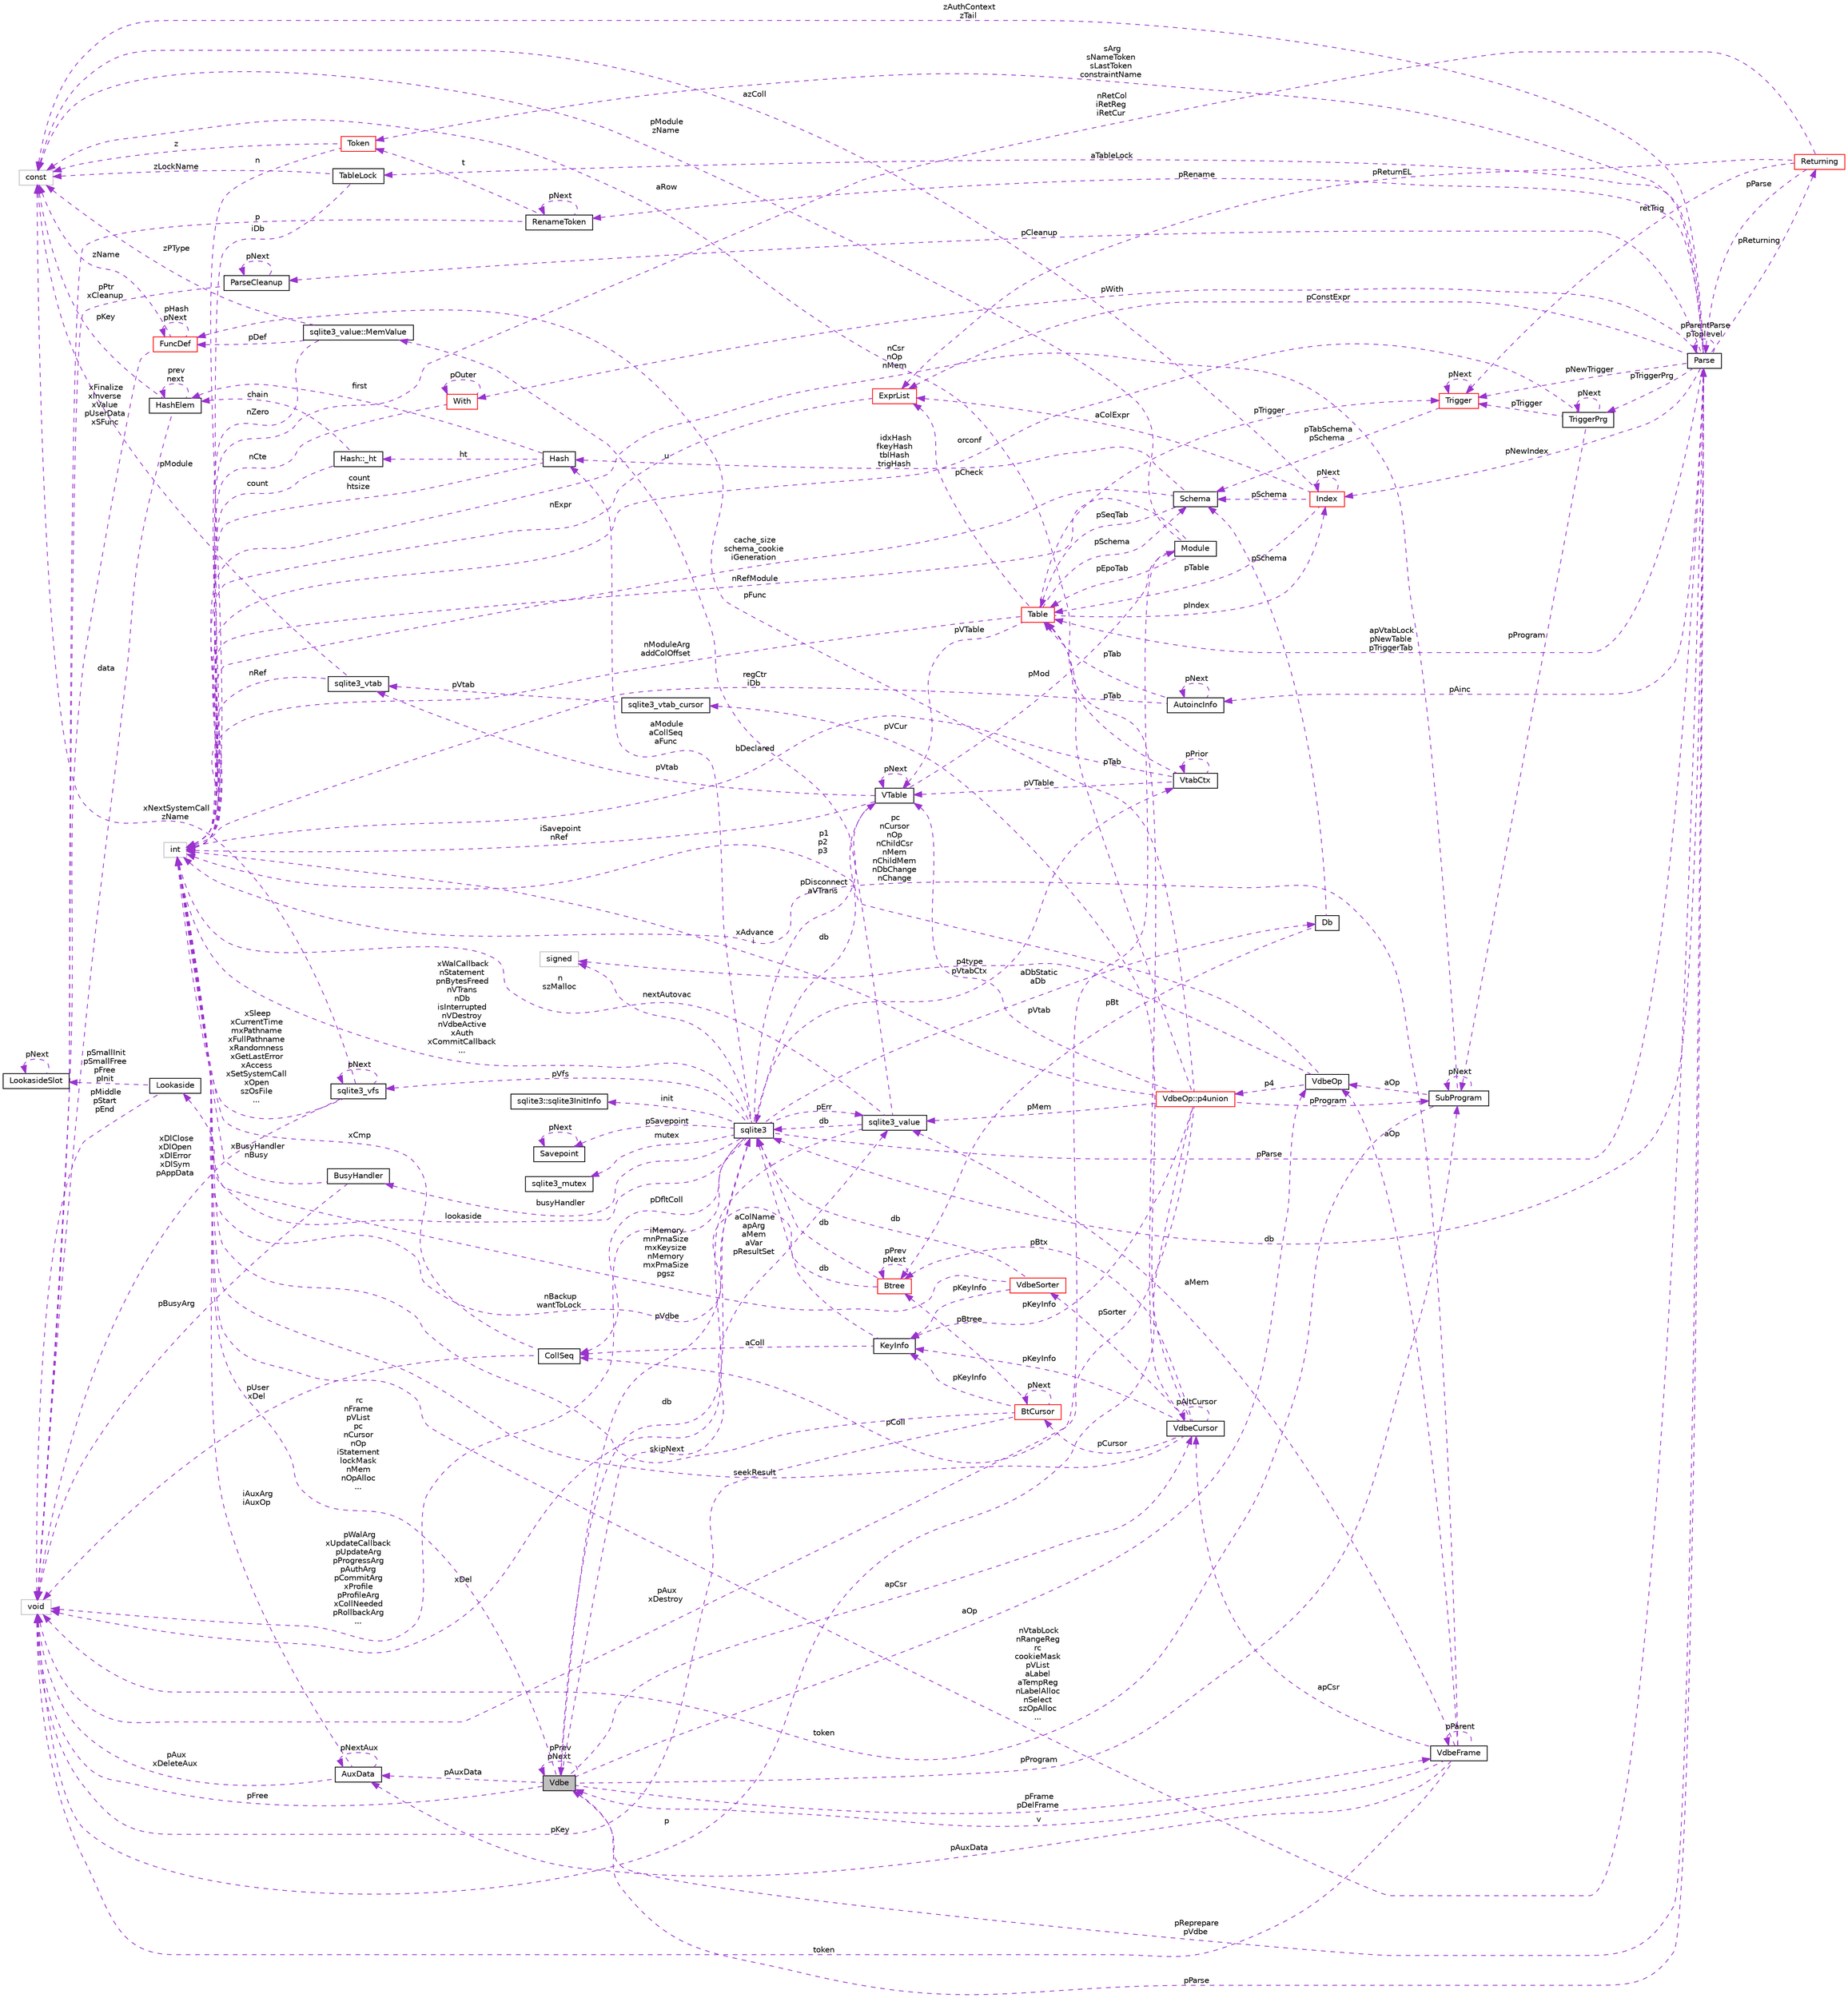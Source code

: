 digraph "Vdbe"
{
 // LATEX_PDF_SIZE
  edge [fontname="Helvetica",fontsize="10",labelfontname="Helvetica",labelfontsize="10"];
  node [fontname="Helvetica",fontsize="10",shape=record];
  rankdir="LR";
  Node1 [label="Vdbe",height=0.2,width=0.4,color="black", fillcolor="grey75", style="filled", fontcolor="black",tooltip=" "];
  Node1 -> Node1 [dir="back",color="darkorchid3",fontsize="10",style="dashed",label=" pPrev\npNext" ,fontname="Helvetica"];
  Node2 -> Node1 [dir="back",color="darkorchid3",fontsize="10",style="dashed",label=" db" ,fontname="Helvetica"];
  Node2 [label="sqlite3",height=0.2,width=0.4,color="black", fillcolor="white", style="filled",URL="$structsqlite3.html",tooltip=" "];
  Node1 -> Node2 [dir="back",color="darkorchid3",fontsize="10",style="dashed",label=" pVdbe" ,fontname="Helvetica"];
  Node3 -> Node2 [dir="back",color="darkorchid3",fontsize="10",style="dashed",label=" pSavepoint" ,fontname="Helvetica"];
  Node3 [label="Savepoint",height=0.2,width=0.4,color="black", fillcolor="white", style="filled",URL="$structSavepoint.html",tooltip=" "];
  Node3 -> Node3 [dir="back",color="darkorchid3",fontsize="10",style="dashed",label=" pNext" ,fontname="Helvetica"];
  Node4 -> Node2 [dir="back",color="darkorchid3",fontsize="10",style="dashed",label=" pWalArg\nxUpdateCallback\npUpdateArg\npProgressArg\npAuthArg\npCommitArg\nxProfile\npProfileArg\nxCollNeeded\npRollbackArg\n..." ,fontname="Helvetica"];
  Node4 [label="void",height=0.2,width=0.4,color="grey75", fillcolor="white", style="filled",tooltip=" "];
  Node5 -> Node2 [dir="back",color="darkorchid3",fontsize="10",style="dashed",label=" lookaside" ,fontname="Helvetica"];
  Node5 [label="Lookaside",height=0.2,width=0.4,color="black", fillcolor="white", style="filled",URL="$structLookaside.html",tooltip=" "];
  Node4 -> Node5 [dir="back",color="darkorchid3",fontsize="10",style="dashed",label=" pMiddle\npStart\npEnd" ,fontname="Helvetica"];
  Node6 -> Node5 [dir="back",color="darkorchid3",fontsize="10",style="dashed",label=" pSmallInit\npSmallFree\npFree\npInit" ,fontname="Helvetica"];
  Node6 [label="LookasideSlot",height=0.2,width=0.4,color="black", fillcolor="white", style="filled",URL="$structLookasideSlot.html",tooltip=" "];
  Node6 -> Node6 [dir="back",color="darkorchid3",fontsize="10",style="dashed",label=" pNext" ,fontname="Helvetica"];
  Node7 -> Node2 [dir="back",color="darkorchid3",fontsize="10",style="dashed",label=" pErr" ,fontname="Helvetica"];
  Node7 [label="sqlite3_value",height=0.2,width=0.4,color="black", fillcolor="white", style="filled",URL="$structsqlite3__value.html",tooltip=" "];
  Node2 -> Node7 [dir="back",color="darkorchid3",fontsize="10",style="dashed",label=" db" ,fontname="Helvetica"];
  Node4 -> Node7 [dir="back",color="darkorchid3",fontsize="10",style="dashed",label=" xDel" ,fontname="Helvetica"];
  Node8 -> Node7 [dir="back",color="darkorchid3",fontsize="10",style="dashed",label=" u" ,fontname="Helvetica"];
  Node8 [label="sqlite3_value::MemValue",height=0.2,width=0.4,color="black", fillcolor="white", style="filled",URL="$unionsqlite3__value_1_1MemValue.html",tooltip=" "];
  Node9 -> Node8 [dir="back",color="darkorchid3",fontsize="10",style="dashed",label=" nZero" ,fontname="Helvetica"];
  Node9 [label="int",height=0.2,width=0.4,color="grey75", fillcolor="white", style="filled",tooltip=" "];
  Node10 -> Node8 [dir="back",color="darkorchid3",fontsize="10",style="dashed",label=" zPType" ,fontname="Helvetica"];
  Node10 [label="const",height=0.2,width=0.4,color="grey75", fillcolor="white", style="filled",tooltip=" "];
  Node11 -> Node8 [dir="back",color="darkorchid3",fontsize="10",style="dashed",label=" pDef" ,fontname="Helvetica"];
  Node11 [label="FuncDef",height=0.2,width=0.4,color="red", fillcolor="white", style="filled",URL="$structFuncDef.html",tooltip=" "];
  Node4 -> Node11 [dir="back",color="darkorchid3",fontsize="10",style="dashed",label=" xFinalize\nxInverse\nxValue\npUserData\nxSFunc" ,fontname="Helvetica"];
  Node10 -> Node11 [dir="back",color="darkorchid3",fontsize="10",style="dashed",label=" zName" ,fontname="Helvetica"];
  Node11 -> Node11 [dir="back",color="darkorchid3",fontsize="10",style="dashed",label=" pHash\npNext" ,fontname="Helvetica"];
  Node9 -> Node7 [dir="back",color="darkorchid3",fontsize="10",style="dashed",label=" n\nszMalloc" ,fontname="Helvetica"];
  Node13 -> Node2 [dir="back",color="darkorchid3",fontsize="10",style="dashed",label=" mutex" ,fontname="Helvetica"];
  Node13 [label="sqlite3_mutex",height=0.2,width=0.4,color="black", fillcolor="white", style="filled",URL="$structsqlite3__mutex.html",tooltip=" "];
  Node14 -> Node2 [dir="back",color="darkorchid3",fontsize="10",style="dashed",label=" pVfs" ,fontname="Helvetica"];
  Node14 [label="sqlite3_vfs",height=0.2,width=0.4,color="black", fillcolor="white", style="filled",URL="$structsqlite3__vfs.html",tooltip=" "];
  Node4 -> Node14 [dir="back",color="darkorchid3",fontsize="10",style="dashed",label=" xDlClose\nxDlOpen\nxDlError\nxDlSym\npAppData" ,fontname="Helvetica"];
  Node14 -> Node14 [dir="back",color="darkorchid3",fontsize="10",style="dashed",label=" pNext" ,fontname="Helvetica"];
  Node9 -> Node14 [dir="back",color="darkorchid3",fontsize="10",style="dashed",label=" xSleep\nxCurrentTime\nmxPathname\nxFullPathname\nxRandomness\nxGetLastError\nxAccess\nxSetSystemCall\nxOpen\nszOsFile\n..." ,fontname="Helvetica"];
  Node10 -> Node14 [dir="back",color="darkorchid3",fontsize="10",style="dashed",label=" xNextSystemCall\nzName" ,fontname="Helvetica"];
  Node15 -> Node2 [dir="back",color="darkorchid3",fontsize="10",style="dashed",label=" init" ,fontname="Helvetica"];
  Node15 [label="sqlite3::sqlite3InitInfo",height=0.2,width=0.4,color="black", fillcolor="white", style="filled",URL="$structsqlite3_1_1sqlite3InitInfo.html",tooltip=" "];
  Node16 -> Node2 [dir="back",color="darkorchid3",fontsize="10",style="dashed",label=" busyHandler" ,fontname="Helvetica"];
  Node16 [label="BusyHandler",height=0.2,width=0.4,color="black", fillcolor="white", style="filled",URL="$structBusyHandler.html",tooltip=" "];
  Node4 -> Node16 [dir="back",color="darkorchid3",fontsize="10",style="dashed",label=" pBusyArg" ,fontname="Helvetica"];
  Node9 -> Node16 [dir="back",color="darkorchid3",fontsize="10",style="dashed",label=" xBusyHandler\nnBusy" ,fontname="Helvetica"];
  Node17 -> Node2 [dir="back",color="darkorchid3",fontsize="10",style="dashed",label=" pVtabCtx" ,fontname="Helvetica"];
  Node17 [label="VtabCtx",height=0.2,width=0.4,color="black", fillcolor="white", style="filled",URL="$structVtabCtx.html",tooltip=" "];
  Node17 -> Node17 [dir="back",color="darkorchid3",fontsize="10",style="dashed",label=" pPrior" ,fontname="Helvetica"];
  Node9 -> Node17 [dir="back",color="darkorchid3",fontsize="10",style="dashed",label=" bDeclared" ,fontname="Helvetica"];
  Node18 -> Node17 [dir="back",color="darkorchid3",fontsize="10",style="dashed",label=" pVTable" ,fontname="Helvetica"];
  Node18 [label="VTable",height=0.2,width=0.4,color="black", fillcolor="white", style="filled",URL="$structVTable.html",tooltip=" "];
  Node2 -> Node18 [dir="back",color="darkorchid3",fontsize="10",style="dashed",label=" db" ,fontname="Helvetica"];
  Node18 -> Node18 [dir="back",color="darkorchid3",fontsize="10",style="dashed",label=" pNext" ,fontname="Helvetica"];
  Node9 -> Node18 [dir="back",color="darkorchid3",fontsize="10",style="dashed",label=" iSavepoint\nnRef" ,fontname="Helvetica"];
  Node19 -> Node18 [dir="back",color="darkorchid3",fontsize="10",style="dashed",label=" pMod" ,fontname="Helvetica"];
  Node19 [label="Module",height=0.2,width=0.4,color="black", fillcolor="white", style="filled",URL="$structModule.html",tooltip=" "];
  Node4 -> Node19 [dir="back",color="darkorchid3",fontsize="10",style="dashed",label=" pAux\nxDestroy" ,fontname="Helvetica"];
  Node9 -> Node19 [dir="back",color="darkorchid3",fontsize="10",style="dashed",label=" nRefModule" ,fontname="Helvetica"];
  Node20 -> Node19 [dir="back",color="darkorchid3",fontsize="10",style="dashed",label=" pEpoTab" ,fontname="Helvetica"];
  Node20 [label="Table",height=0.2,width=0.4,color="red", fillcolor="white", style="filled",URL="$structTable.html",tooltip=" "];
  Node21 -> Node20 [dir="back",color="darkorchid3",fontsize="10",style="dashed",label=" pSchema" ,fontname="Helvetica"];
  Node21 [label="Schema",height=0.2,width=0.4,color="black", fillcolor="white", style="filled",URL="$structSchema.html",tooltip=" "];
  Node9 -> Node21 [dir="back",color="darkorchid3",fontsize="10",style="dashed",label=" cache_size\nschema_cookie\niGeneration" ,fontname="Helvetica"];
  Node20 -> Node21 [dir="back",color="darkorchid3",fontsize="10",style="dashed",label=" pSeqTab" ,fontname="Helvetica"];
  Node22 -> Node21 [dir="back",color="darkorchid3",fontsize="10",style="dashed",label=" idxHash\nfkeyHash\ntblHash\ntrigHash" ,fontname="Helvetica"];
  Node22 [label="Hash",height=0.2,width=0.4,color="black", fillcolor="white", style="filled",URL="$structHash.html",tooltip=" "];
  Node23 -> Node22 [dir="back",color="darkorchid3",fontsize="10",style="dashed",label=" ht" ,fontname="Helvetica"];
  Node23 [label="Hash::_ht",height=0.2,width=0.4,color="black", fillcolor="white", style="filled",URL="$structHash_1_1__ht.html",tooltip=" "];
  Node9 -> Node23 [dir="back",color="darkorchid3",fontsize="10",style="dashed",label=" count" ,fontname="Helvetica"];
  Node24 -> Node23 [dir="back",color="darkorchid3",fontsize="10",style="dashed",label=" chain" ,fontname="Helvetica"];
  Node24 [label="HashElem",height=0.2,width=0.4,color="black", fillcolor="white", style="filled",URL="$structHashElem.html",tooltip=" "];
  Node4 -> Node24 [dir="back",color="darkorchid3",fontsize="10",style="dashed",label=" data" ,fontname="Helvetica"];
  Node24 -> Node24 [dir="back",color="darkorchid3",fontsize="10",style="dashed",label=" prev\nnext" ,fontname="Helvetica"];
  Node10 -> Node24 [dir="back",color="darkorchid3",fontsize="10",style="dashed",label=" pKey" ,fontname="Helvetica"];
  Node9 -> Node22 [dir="back",color="darkorchid3",fontsize="10",style="dashed",label=" count\nhtsize" ,fontname="Helvetica"];
  Node24 -> Node22 [dir="back",color="darkorchid3",fontsize="10",style="dashed",label=" first" ,fontname="Helvetica"];
  Node18 -> Node20 [dir="back",color="darkorchid3",fontsize="10",style="dashed",label=" pVTable" ,fontname="Helvetica"];
  Node9 -> Node20 [dir="back",color="darkorchid3",fontsize="10",style="dashed",label=" nModuleArg\naddColOffset" ,fontname="Helvetica"];
  Node44 -> Node20 [dir="back",color="darkorchid3",fontsize="10",style="dashed",label=" pTrigger" ,fontname="Helvetica"];
  Node44 [label="Trigger",height=0.2,width=0.4,color="red", fillcolor="white", style="filled",URL="$structTrigger.html",tooltip=" "];
  Node21 -> Node44 [dir="back",color="darkorchid3",fontsize="10",style="dashed",label=" pTabSchema\npSchema" ,fontname="Helvetica"];
  Node44 -> Node44 [dir="back",color="darkorchid3",fontsize="10",style="dashed",label=" pNext" ,fontname="Helvetica"];
  Node30 -> Node20 [dir="back",color="darkorchid3",fontsize="10",style="dashed",label=" pCheck" ,fontname="Helvetica"];
  Node30 [label="ExprList",height=0.2,width=0.4,color="red", fillcolor="white", style="filled",URL="$structExprList.html",tooltip=" "];
  Node9 -> Node30 [dir="back",color="darkorchid3",fontsize="10",style="dashed",label=" nExpr" ,fontname="Helvetica"];
  Node40 -> Node20 [dir="back",color="darkorchid3",fontsize="10",style="dashed",label=" pIndex" ,fontname="Helvetica"];
  Node40 [label="Index",height=0.2,width=0.4,color="red", fillcolor="white", style="filled",URL="$structIndex.html",tooltip=" "];
  Node21 -> Node40 [dir="back",color="darkorchid3",fontsize="10",style="dashed",label=" pSchema" ,fontname="Helvetica"];
  Node20 -> Node40 [dir="back",color="darkorchid3",fontsize="10",style="dashed",label=" pTable" ,fontname="Helvetica"];
  Node30 -> Node40 [dir="back",color="darkorchid3",fontsize="10",style="dashed",label=" aColExpr" ,fontname="Helvetica"];
  Node10 -> Node40 [dir="back",color="darkorchid3",fontsize="10",style="dashed",label=" azColl" ,fontname="Helvetica"];
  Node40 -> Node40 [dir="back",color="darkorchid3",fontsize="10",style="dashed",label=" pNext" ,fontname="Helvetica"];
  Node10 -> Node19 [dir="back",color="darkorchid3",fontsize="10",style="dashed",label=" pModule\nzName" ,fontname="Helvetica"];
  Node47 -> Node18 [dir="back",color="darkorchid3",fontsize="10",style="dashed",label=" pVtab" ,fontname="Helvetica"];
  Node47 [label="sqlite3_vtab",height=0.2,width=0.4,color="black", fillcolor="white", style="filled",URL="$structsqlite3__vtab.html",tooltip=" "];
  Node9 -> Node47 [dir="back",color="darkorchid3",fontsize="10",style="dashed",label=" nRef" ,fontname="Helvetica"];
  Node10 -> Node47 [dir="back",color="darkorchid3",fontsize="10",style="dashed",label=" pModule" ,fontname="Helvetica"];
  Node20 -> Node17 [dir="back",color="darkorchid3",fontsize="10",style="dashed",label=" pTab" ,fontname="Helvetica"];
  Node48 -> Node2 [dir="back",color="darkorchid3",fontsize="10",style="dashed",label=" pDfltColl" ,fontname="Helvetica"];
  Node48 [label="CollSeq",height=0.2,width=0.4,color="black", fillcolor="white", style="filled",URL="$structCollSeq.html",tooltip=" "];
  Node4 -> Node48 [dir="back",color="darkorchid3",fontsize="10",style="dashed",label=" pUser\nxDel" ,fontname="Helvetica"];
  Node9 -> Node48 [dir="back",color="darkorchid3",fontsize="10",style="dashed",label=" xCmp" ,fontname="Helvetica"];
  Node18 -> Node2 [dir="back",color="darkorchid3",fontsize="10",style="dashed",label=" pDisconnect\naVTrans" ,fontname="Helvetica"];
  Node9 -> Node2 [dir="back",color="darkorchid3",fontsize="10",style="dashed",label=" xWalCallback\nnStatement\npnBytesFreed\nnVTrans\nnDb\nisInterrupted\nnVDestroy\nnVdbeActive\nxAuth\nxCommitCallback\n..." ,fontname="Helvetica"];
  Node49 -> Node2 [dir="back",color="darkorchid3",fontsize="10",style="dashed",label=" nextAutovac" ,fontname="Helvetica"];
  Node49 [label="signed",height=0.2,width=0.4,color="grey75", fillcolor="white", style="filled",tooltip=" "];
  Node50 -> Node2 [dir="back",color="darkorchid3",fontsize="10",style="dashed",label=" aDbStatic\naDb" ,fontname="Helvetica"];
  Node50 [label="Db",height=0.2,width=0.4,color="black", fillcolor="white", style="filled",URL="$structDb.html",tooltip=" "];
  Node21 -> Node50 [dir="back",color="darkorchid3",fontsize="10",style="dashed",label=" pSchema" ,fontname="Helvetica"];
  Node51 -> Node50 [dir="back",color="darkorchid3",fontsize="10",style="dashed",label=" pBt" ,fontname="Helvetica"];
  Node51 [label="Btree",height=0.2,width=0.4,color="red", fillcolor="white", style="filled",URL="$structBtree.html",tooltip=" "];
  Node2 -> Node51 [dir="back",color="darkorchid3",fontsize="10",style="dashed",label=" db" ,fontname="Helvetica"];
  Node9 -> Node51 [dir="back",color="darkorchid3",fontsize="10",style="dashed",label=" nBackup\nwantToLock" ,fontname="Helvetica"];
  Node51 -> Node51 [dir="back",color="darkorchid3",fontsize="10",style="dashed",label=" pPrev\npNext" ,fontname="Helvetica"];
  Node22 -> Node2 [dir="back",color="darkorchid3",fontsize="10",style="dashed",label=" aModule\naCollSeq\naFunc" ,fontname="Helvetica"];
  Node68 -> Node2 [dir="back",color="darkorchid3",fontsize="10",style="dashed",label=" pParse" ,fontname="Helvetica"];
  Node68 [label="Parse",height=0.2,width=0.4,color="black", fillcolor="white", style="filled",URL="$structParse.html",tooltip=" "];
  Node1 -> Node68 [dir="back",color="darkorchid3",fontsize="10",style="dashed",label=" pReprepare\npVdbe" ,fontname="Helvetica"];
  Node2 -> Node68 [dir="back",color="darkorchid3",fontsize="10",style="dashed",label=" db" ,fontname="Helvetica"];
  Node69 -> Node68 [dir="back",color="darkorchid3",fontsize="10",style="dashed",label=" pCleanup" ,fontname="Helvetica"];
  Node69 [label="ParseCleanup",height=0.2,width=0.4,color="black", fillcolor="white", style="filled",URL="$structParseCleanup.html",tooltip=" "];
  Node69 -> Node69 [dir="back",color="darkorchid3",fontsize="10",style="dashed",label=" pNext" ,fontname="Helvetica"];
  Node4 -> Node69 [dir="back",color="darkorchid3",fontsize="10",style="dashed",label=" pPtr\nxCleanup" ,fontname="Helvetica"];
  Node70 -> Node68 [dir="back",color="darkorchid3",fontsize="10",style="dashed",label=" aTableLock" ,fontname="Helvetica"];
  Node70 [label="TableLock",height=0.2,width=0.4,color="black", fillcolor="white", style="filled",URL="$structTableLock.html",tooltip=" "];
  Node9 -> Node70 [dir="back",color="darkorchid3",fontsize="10",style="dashed",label=" iDb" ,fontname="Helvetica"];
  Node10 -> Node70 [dir="back",color="darkorchid3",fontsize="10",style="dashed",label=" zLockName" ,fontname="Helvetica"];
  Node71 -> Node68 [dir="back",color="darkorchid3",fontsize="10",style="dashed",label=" sArg\nsNameToken\nsLastToken\nconstraintName" ,fontname="Helvetica"];
  Node71 [label="Token",height=0.2,width=0.4,color="red", fillcolor="white", style="filled",URL="$classToken.html",tooltip=" "];
  Node9 -> Node71 [dir="back",color="darkorchid3",fontsize="10",style="dashed",label=" n" ,fontname="Helvetica"];
  Node10 -> Node71 [dir="back",color="darkorchid3",fontsize="10",style="dashed",label=" z" ,fontname="Helvetica"];
  Node33 -> Node68 [dir="back",color="darkorchid3",fontsize="10",style="dashed",label=" pWith" ,fontname="Helvetica"];
  Node33 [label="With",height=0.2,width=0.4,color="red", fillcolor="white", style="filled",URL="$structWith.html",tooltip=" "];
  Node33 -> Node33 [dir="back",color="darkorchid3",fontsize="10",style="dashed",label=" pOuter" ,fontname="Helvetica"];
  Node9 -> Node33 [dir="back",color="darkorchid3",fontsize="10",style="dashed",label=" nCte" ,fontname="Helvetica"];
  Node9 -> Node68 [dir="back",color="darkorchid3",fontsize="10",style="dashed",label=" nVtabLock\nnRangeReg\nrc\ncookieMask\npVList\naLabel\naTempReg\nnLabelAlloc\nnSelect\nszOpAlloc\n..." ,fontname="Helvetica"];
  Node20 -> Node68 [dir="back",color="darkorchid3",fontsize="10",style="dashed",label=" apVtabLock\npNewTable\npTriggerTab" ,fontname="Helvetica"];
  Node44 -> Node68 [dir="back",color="darkorchid3",fontsize="10",style="dashed",label=" pNewTrigger" ,fontname="Helvetica"];
  Node85 -> Node68 [dir="back",color="darkorchid3",fontsize="10",style="dashed",label=" pTriggerPrg" ,fontname="Helvetica"];
  Node85 [label="TriggerPrg",height=0.2,width=0.4,color="black", fillcolor="white", style="filled",URL="$structTriggerPrg.html",tooltip=" "];
  Node9 -> Node85 [dir="back",color="darkorchid3",fontsize="10",style="dashed",label=" orconf" ,fontname="Helvetica"];
  Node86 -> Node85 [dir="back",color="darkorchid3",fontsize="10",style="dashed",label=" pProgram" ,fontname="Helvetica"];
  Node86 [label="SubProgram",height=0.2,width=0.4,color="black", fillcolor="white", style="filled",URL="$structSubProgram.html",tooltip=" "];
  Node4 -> Node86 [dir="back",color="darkorchid3",fontsize="10",style="dashed",label=" token" ,fontname="Helvetica"];
  Node9 -> Node86 [dir="back",color="darkorchid3",fontsize="10",style="dashed",label=" nCsr\nnOp\nnMem" ,fontname="Helvetica"];
  Node86 -> Node86 [dir="back",color="darkorchid3",fontsize="10",style="dashed",label=" pNext" ,fontname="Helvetica"];
  Node87 -> Node86 [dir="back",color="darkorchid3",fontsize="10",style="dashed",label=" aOp" ,fontname="Helvetica"];
  Node87 [label="VdbeOp",height=0.2,width=0.4,color="black", fillcolor="white", style="filled",URL="$structVdbeOp.html",tooltip=" "];
  Node88 -> Node87 [dir="back",color="darkorchid3",fontsize="10",style="dashed",label=" p4" ,fontname="Helvetica"];
  Node88 [label="VdbeOp::p4union",height=0.2,width=0.4,color="red", fillcolor="white", style="filled",URL="$unionVdbeOp_1_1p4union.html",tooltip=" "];
  Node4 -> Node88 [dir="back",color="darkorchid3",fontsize="10",style="dashed",label=" p" ,fontname="Helvetica"];
  Node7 -> Node88 [dir="back",color="darkorchid3",fontsize="10",style="dashed",label=" pMem" ,fontname="Helvetica"];
  Node48 -> Node88 [dir="back",color="darkorchid3",fontsize="10",style="dashed",label=" pColl" ,fontname="Helvetica"];
  Node18 -> Node88 [dir="back",color="darkorchid3",fontsize="10",style="dashed",label=" pVtab" ,fontname="Helvetica"];
  Node9 -> Node88 [dir="back",color="darkorchid3",fontsize="10",style="dashed",label=" xAdvance\ni" ,fontname="Helvetica"];
  Node20 -> Node88 [dir="back",color="darkorchid3",fontsize="10",style="dashed",label=" pTab" ,fontname="Helvetica"];
  Node86 -> Node88 [dir="back",color="darkorchid3",fontsize="10",style="dashed",label=" pProgram" ,fontname="Helvetica"];
  Node66 -> Node88 [dir="back",color="darkorchid3",fontsize="10",style="dashed",label=" pKeyInfo" ,fontname="Helvetica"];
  Node66 [label="KeyInfo",height=0.2,width=0.4,color="black", fillcolor="white", style="filled",URL="$structKeyInfo.html",tooltip=" "];
  Node2 -> Node66 [dir="back",color="darkorchid3",fontsize="10",style="dashed",label=" db" ,fontname="Helvetica"];
  Node48 -> Node66 [dir="back",color="darkorchid3",fontsize="10",style="dashed",label=" aColl" ,fontname="Helvetica"];
  Node11 -> Node88 [dir="back",color="darkorchid3",fontsize="10",style="dashed",label=" pFunc" ,fontname="Helvetica"];
  Node9 -> Node87 [dir="back",color="darkorchid3",fontsize="10",style="dashed",label=" p1\np2\np3" ,fontname="Helvetica"];
  Node49 -> Node87 [dir="back",color="darkorchid3",fontsize="10",style="dashed",label=" p4type" ,fontname="Helvetica"];
  Node44 -> Node85 [dir="back",color="darkorchid3",fontsize="10",style="dashed",label=" pTrigger" ,fontname="Helvetica"];
  Node85 -> Node85 [dir="back",color="darkorchid3",fontsize="10",style="dashed",label=" pNext" ,fontname="Helvetica"];
  Node90 -> Node68 [dir="back",color="darkorchid3",fontsize="10",style="dashed",label=" pRename" ,fontname="Helvetica"];
  Node90 [label="RenameToken",height=0.2,width=0.4,color="black", fillcolor="white", style="filled",URL="$structRenameToken.html",tooltip=" "];
  Node71 -> Node90 [dir="back",color="darkorchid3",fontsize="10",style="dashed",label=" t" ,fontname="Helvetica"];
  Node4 -> Node90 [dir="back",color="darkorchid3",fontsize="10",style="dashed",label=" p" ,fontname="Helvetica"];
  Node90 -> Node90 [dir="back",color="darkorchid3",fontsize="10",style="dashed",label=" pNext" ,fontname="Helvetica"];
  Node40 -> Node68 [dir="back",color="darkorchid3",fontsize="10",style="dashed",label=" pNewIndex" ,fontname="Helvetica"];
  Node10 -> Node68 [dir="back",color="darkorchid3",fontsize="10",style="dashed",label=" zAuthContext\nzTail" ,fontname="Helvetica"];
  Node91 -> Node68 [dir="back",color="darkorchid3",fontsize="10",style="dashed",label=" pReturning" ,fontname="Helvetica"];
  Node91 [label="Returning",height=0.2,width=0.4,color="red", fillcolor="white", style="filled",URL="$structReturning.html",tooltip=" "];
  Node9 -> Node91 [dir="back",color="darkorchid3",fontsize="10",style="dashed",label=" nRetCol\niRetReg\niRetCur" ,fontname="Helvetica"];
  Node44 -> Node91 [dir="back",color="darkorchid3",fontsize="10",style="dashed",label=" retTrig" ,fontname="Helvetica"];
  Node30 -> Node91 [dir="back",color="darkorchid3",fontsize="10",style="dashed",label=" pReturnEL" ,fontname="Helvetica"];
  Node68 -> Node91 [dir="back",color="darkorchid3",fontsize="10",style="dashed",label=" pParse" ,fontname="Helvetica"];
  Node92 -> Node68 [dir="back",color="darkorchid3",fontsize="10",style="dashed",label=" pAinc" ,fontname="Helvetica"];
  Node92 [label="AutoincInfo",height=0.2,width=0.4,color="black", fillcolor="white", style="filled",URL="$structAutoincInfo.html",tooltip=" "];
  Node9 -> Node92 [dir="back",color="darkorchid3",fontsize="10",style="dashed",label=" regCtr\niDb" ,fontname="Helvetica"];
  Node20 -> Node92 [dir="back",color="darkorchid3",fontsize="10",style="dashed",label=" pTab" ,fontname="Helvetica"];
  Node92 -> Node92 [dir="back",color="darkorchid3",fontsize="10",style="dashed",label=" pNext" ,fontname="Helvetica"];
  Node30 -> Node68 [dir="back",color="darkorchid3",fontsize="10",style="dashed",label=" pConstExpr" ,fontname="Helvetica"];
  Node68 -> Node68 [dir="back",color="darkorchid3",fontsize="10",style="dashed",label=" pParentParse\npToplevel" ,fontname="Helvetica"];
  Node4 -> Node1 [dir="back",color="darkorchid3",fontsize="10",style="dashed",label=" pFree" ,fontname="Helvetica"];
  Node7 -> Node1 [dir="back",color="darkorchid3",fontsize="10",style="dashed",label=" aColName\napArg\naMem\naVar\npResultSet" ,fontname="Helvetica"];
  Node93 -> Node1 [dir="back",color="darkorchid3",fontsize="10",style="dashed",label=" pFrame\npDelFrame" ,fontname="Helvetica"];
  Node93 [label="VdbeFrame",height=0.2,width=0.4,color="black", fillcolor="white", style="filled",URL="$structVdbeFrame.html",tooltip=" "];
  Node1 -> Node93 [dir="back",color="darkorchid3",fontsize="10",style="dashed",label=" v" ,fontname="Helvetica"];
  Node4 -> Node93 [dir="back",color="darkorchid3",fontsize="10",style="dashed",label=" token" ,fontname="Helvetica"];
  Node7 -> Node93 [dir="back",color="darkorchid3",fontsize="10",style="dashed",label=" aMem" ,fontname="Helvetica"];
  Node93 -> Node93 [dir="back",color="darkorchid3",fontsize="10",style="dashed",label=" pParent" ,fontname="Helvetica"];
  Node9 -> Node93 [dir="back",color="darkorchid3",fontsize="10",style="dashed",label=" pc\nnCursor\nnOp\nnChildCsr\nnMem\nnChildMem\nnDbChange\nnChange" ,fontname="Helvetica"];
  Node94 -> Node93 [dir="back",color="darkorchid3",fontsize="10",style="dashed",label=" pAuxData" ,fontname="Helvetica"];
  Node94 [label="AuxData",height=0.2,width=0.4,color="black", fillcolor="white", style="filled",URL="$structAuxData.html",tooltip=" "];
  Node4 -> Node94 [dir="back",color="darkorchid3",fontsize="10",style="dashed",label=" pAux\nxDeleteAux" ,fontname="Helvetica"];
  Node9 -> Node94 [dir="back",color="darkorchid3",fontsize="10",style="dashed",label=" iAuxArg\niAuxOp" ,fontname="Helvetica"];
  Node94 -> Node94 [dir="back",color="darkorchid3",fontsize="10",style="dashed",label=" pNextAux" ,fontname="Helvetica"];
  Node95 -> Node93 [dir="back",color="darkorchid3",fontsize="10",style="dashed",label=" apCsr" ,fontname="Helvetica"];
  Node95 [label="VdbeCursor",height=0.2,width=0.4,color="black", fillcolor="white", style="filled",URL="$structVdbeCursor.html",tooltip=" "];
  Node53 -> Node95 [dir="back",color="darkorchid3",fontsize="10",style="dashed",label=" pCursor" ,fontname="Helvetica"];
  Node53 [label="BtCursor",height=0.2,width=0.4,color="red", fillcolor="white", style="filled",URL="$structBtCursor.html",tooltip=" "];
  Node53 -> Node53 [dir="back",color="darkorchid3",fontsize="10",style="dashed",label=" pNext" ,fontname="Helvetica"];
  Node4 -> Node53 [dir="back",color="darkorchid3",fontsize="10",style="dashed",label=" pKey" ,fontname="Helvetica"];
  Node9 -> Node53 [dir="back",color="darkorchid3",fontsize="10",style="dashed",label=" skipNext" ,fontname="Helvetica"];
  Node66 -> Node53 [dir="back",color="darkorchid3",fontsize="10",style="dashed",label=" pKeyInfo" ,fontname="Helvetica"];
  Node51 -> Node53 [dir="back",color="darkorchid3",fontsize="10",style="dashed",label=" pBtree" ,fontname="Helvetica"];
  Node9 -> Node95 [dir="back",color="darkorchid3",fontsize="10",style="dashed",label=" seekResult" ,fontname="Helvetica"];
  Node96 -> Node95 [dir="back",color="darkorchid3",fontsize="10",style="dashed",label=" pVCur" ,fontname="Helvetica"];
  Node96 [label="sqlite3_vtab_cursor",height=0.2,width=0.4,color="black", fillcolor="white", style="filled",URL="$structsqlite3__vtab__cursor.html",tooltip=" "];
  Node47 -> Node96 [dir="back",color="darkorchid3",fontsize="10",style="dashed",label=" pVtab" ,fontname="Helvetica"];
  Node95 -> Node95 [dir="back",color="darkorchid3",fontsize="10",style="dashed",label=" pAltCursor" ,fontname="Helvetica"];
  Node66 -> Node95 [dir="back",color="darkorchid3",fontsize="10",style="dashed",label=" pKeyInfo" ,fontname="Helvetica"];
  Node97 -> Node95 [dir="back",color="darkorchid3",fontsize="10",style="dashed",label=" pSorter" ,fontname="Helvetica"];
  Node97 [label="VdbeSorter",height=0.2,width=0.4,color="red", fillcolor="white", style="filled",URL="$structVdbeSorter.html",tooltip=" "];
  Node2 -> Node97 [dir="back",color="darkorchid3",fontsize="10",style="dashed",label=" db" ,fontname="Helvetica"];
  Node9 -> Node97 [dir="back",color="darkorchid3",fontsize="10",style="dashed",label=" iMemory\nmnPmaSize\nmxKeysize\nnMemory\nmxPmaSize\npgsz" ,fontname="Helvetica"];
  Node66 -> Node97 [dir="back",color="darkorchid3",fontsize="10",style="dashed",label=" pKeyInfo" ,fontname="Helvetica"];
  Node51 -> Node95 [dir="back",color="darkorchid3",fontsize="10",style="dashed",label=" pBtx" ,fontname="Helvetica"];
  Node10 -> Node95 [dir="back",color="darkorchid3",fontsize="10",style="dashed",label=" aRow" ,fontname="Helvetica"];
  Node87 -> Node93 [dir="back",color="darkorchid3",fontsize="10",style="dashed",label=" aOp" ,fontname="Helvetica"];
  Node9 -> Node1 [dir="back",color="darkorchid3",fontsize="10",style="dashed",label=" rc\nnFrame\npVList\npc\nnCursor\nnOp\niStatement\nlockMask\nnMem\nnOpAlloc\n..." ,fontname="Helvetica"];
  Node94 -> Node1 [dir="back",color="darkorchid3",fontsize="10",style="dashed",label=" pAuxData" ,fontname="Helvetica"];
  Node86 -> Node1 [dir="back",color="darkorchid3",fontsize="10",style="dashed",label=" pProgram" ,fontname="Helvetica"];
  Node95 -> Node1 [dir="back",color="darkorchid3",fontsize="10",style="dashed",label=" apCsr" ,fontname="Helvetica"];
  Node68 -> Node1 [dir="back",color="darkorchid3",fontsize="10",style="dashed",label=" pParse" ,fontname="Helvetica"];
  Node87 -> Node1 [dir="back",color="darkorchid3",fontsize="10",style="dashed",label=" aOp" ,fontname="Helvetica"];
}
